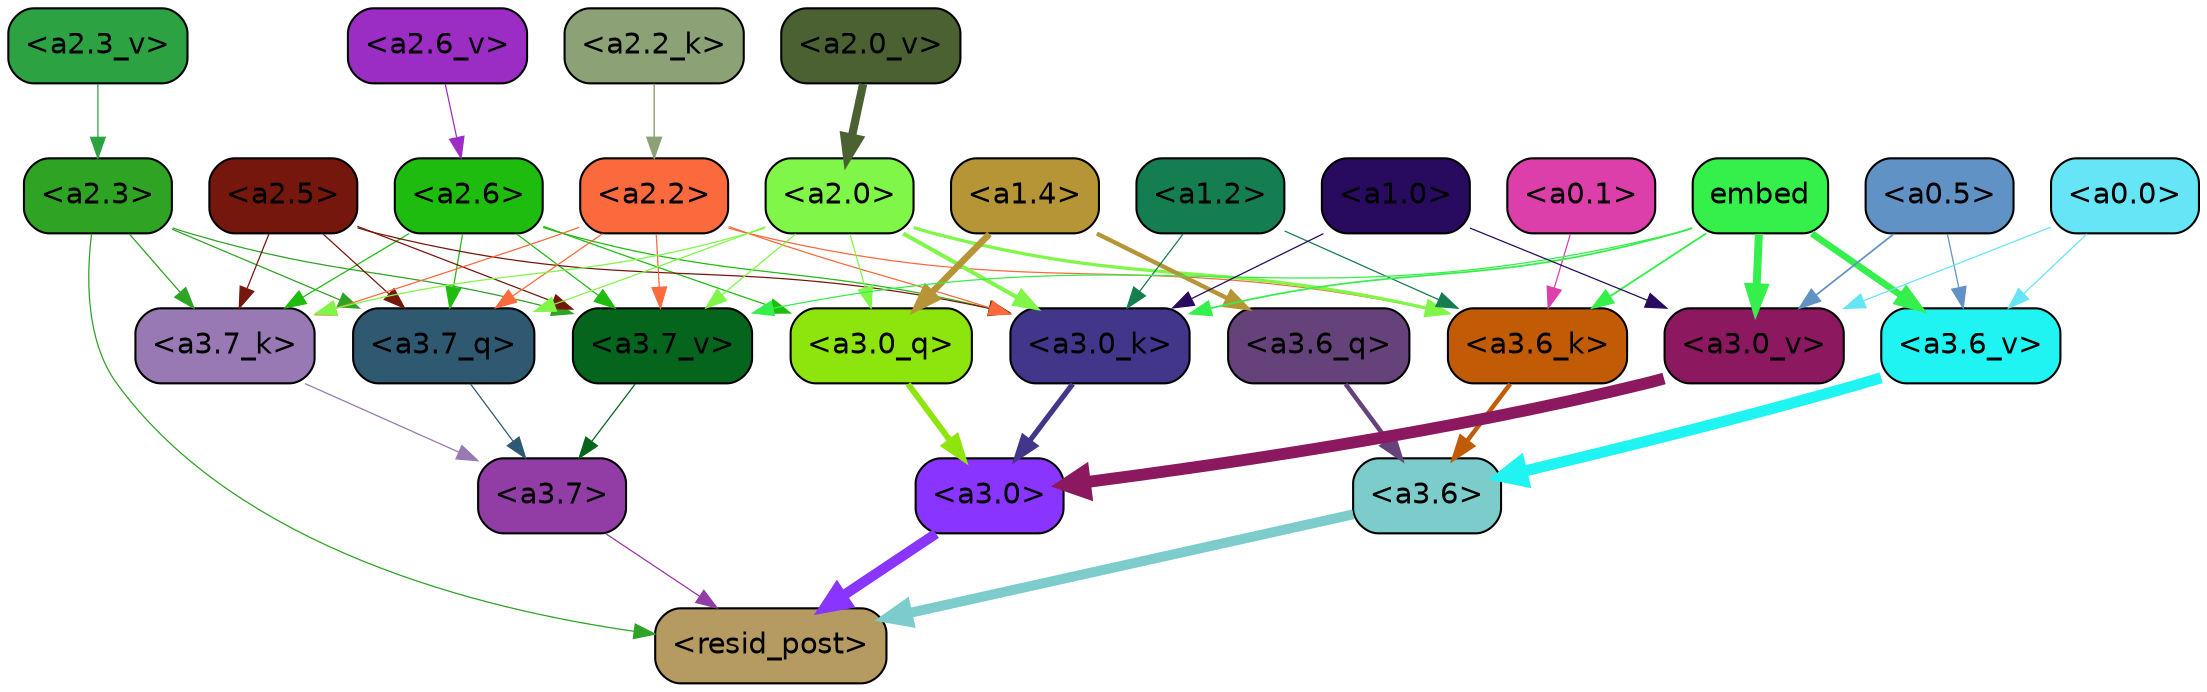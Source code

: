 strict digraph "" {
	graph [bgcolor=transparent,
		layout=dot,
		overlap=false,
		splines=true
	];
	"<a3.7>"	[color=black,
		fillcolor="#923ca6",
		fontname=Helvetica,
		shape=box,
		style="filled, rounded"];
	"<resid_post>"	[color=black,
		fillcolor="#b59b61",
		fontname=Helvetica,
		shape=box,
		style="filled, rounded"];
	"<a3.7>" -> "<resid_post>"	[color="#923ca6",
		penwidth=0.6];
	"<a3.6>"	[color=black,
		fillcolor="#7bcccb",
		fontname=Helvetica,
		shape=box,
		style="filled, rounded"];
	"<a3.6>" -> "<resid_post>"	[color="#7bcccb",
		penwidth=4.751592040061951];
	"<a3.0>"	[color=black,
		fillcolor="#8934ff",
		fontname=Helvetica,
		shape=box,
		style="filled, rounded"];
	"<a3.0>" -> "<resid_post>"	[color="#8934ff",
		penwidth=4.904066681861877];
	"<a2.3>"	[color=black,
		fillcolor="#2ea324",
		fontname=Helvetica,
		shape=box,
		style="filled, rounded"];
	"<a2.3>" -> "<resid_post>"	[color="#2ea324",
		penwidth=0.6];
	"<a3.7_q>"	[color=black,
		fillcolor="#2f5871",
		fontname=Helvetica,
		shape=box,
		style="filled, rounded"];
	"<a2.3>" -> "<a3.7_q>"	[color="#2ea324",
		penwidth=0.6];
	"<a3.7_k>"	[color=black,
		fillcolor="#9879b3",
		fontname=Helvetica,
		shape=box,
		style="filled, rounded"];
	"<a2.3>" -> "<a3.7_k>"	[color="#2ea324",
		penwidth=0.6069068089127541];
	"<a3.7_v>"	[color=black,
		fillcolor="#06651d",
		fontname=Helvetica,
		shape=box,
		style="filled, rounded"];
	"<a2.3>" -> "<a3.7_v>"	[color="#2ea324",
		penwidth=0.6];
	"<a3.7_q>" -> "<a3.7>"	[color="#2f5871",
		penwidth=0.6];
	"<a3.6_q>"	[color=black,
		fillcolor="#66427a",
		fontname=Helvetica,
		shape=box,
		style="filled, rounded"];
	"<a3.6_q>" -> "<a3.6>"	[color="#66427a",
		penwidth=2.160832464694977];
	"<a3.0_q>"	[color=black,
		fillcolor="#8ee50d",
		fontname=Helvetica,
		shape=box,
		style="filled, rounded"];
	"<a3.0_q>" -> "<a3.0>"	[color="#8ee50d",
		penwidth=2.870753765106201];
	"<a3.7_k>" -> "<a3.7>"	[color="#9879b3",
		penwidth=0.6];
	"<a3.6_k>"	[color=black,
		fillcolor="#c15b05",
		fontname=Helvetica,
		shape=box,
		style="filled, rounded"];
	"<a3.6_k>" -> "<a3.6>"	[color="#c15b05",
		penwidth=2.13908451795578];
	"<a3.0_k>"	[color=black,
		fillcolor="#413689",
		fontname=Helvetica,
		shape=box,
		style="filled, rounded"];
	"<a3.0_k>" -> "<a3.0>"	[color="#413689",
		penwidth=2.520303964614868];
	"<a3.7_v>" -> "<a3.7>"	[color="#06651d",
		penwidth=0.6];
	"<a3.6_v>"	[color=black,
		fillcolor="#20f4f2",
		fontname=Helvetica,
		shape=box,
		style="filled, rounded"];
	"<a3.6_v>" -> "<a3.6>"	[color="#20f4f2",
		penwidth=5.297133803367615];
	"<a3.0_v>"	[color=black,
		fillcolor="#8c1860",
		fontname=Helvetica,
		shape=box,
		style="filled, rounded"];
	"<a3.0_v>" -> "<a3.0>"	[color="#8c1860",
		penwidth=5.680712580680847];
	"<a2.6>"	[color=black,
		fillcolor="#1fbc10",
		fontname=Helvetica,
		shape=box,
		style="filled, rounded"];
	"<a2.6>" -> "<a3.7_q>"	[color="#1fbc10",
		penwidth=0.6];
	"<a2.6>" -> "<a3.0_q>"	[color="#1fbc10",
		penwidth=0.6];
	"<a2.6>" -> "<a3.7_k>"	[color="#1fbc10",
		penwidth=0.6];
	"<a2.6>" -> "<a3.0_k>"	[color="#1fbc10",
		penwidth=0.6];
	"<a2.6>" -> "<a3.7_v>"	[color="#1fbc10",
		penwidth=0.6];
	"<a2.5>"	[color=black,
		fillcolor="#76170d",
		fontname=Helvetica,
		shape=box,
		style="filled, rounded"];
	"<a2.5>" -> "<a3.7_q>"	[color="#76170d",
		penwidth=0.6];
	"<a2.5>" -> "<a3.7_k>"	[color="#76170d",
		penwidth=0.6];
	"<a2.5>" -> "<a3.0_k>"	[color="#76170d",
		penwidth=0.6];
	"<a2.5>" -> "<a3.7_v>"	[color="#76170d",
		penwidth=0.6];
	"<a2.2>"	[color=black,
		fillcolor="#fa6a3d",
		fontname=Helvetica,
		shape=box,
		style="filled, rounded"];
	"<a2.2>" -> "<a3.7_q>"	[color="#fa6a3d",
		penwidth=0.6];
	"<a2.2>" -> "<a3.7_k>"	[color="#fa6a3d",
		penwidth=0.6];
	"<a2.2>" -> "<a3.6_k>"	[color="#fa6a3d",
		penwidth=0.6];
	"<a2.2>" -> "<a3.0_k>"	[color="#fa6a3d",
		penwidth=0.6];
	"<a2.2>" -> "<a3.7_v>"	[color="#fa6a3d",
		penwidth=0.6];
	"<a2.0>"	[color=black,
		fillcolor="#80f748",
		fontname=Helvetica,
		shape=box,
		style="filled, rounded"];
	"<a2.0>" -> "<a3.7_q>"	[color="#80f748",
		penwidth=0.6];
	"<a2.0>" -> "<a3.0_q>"	[color="#80f748",
		penwidth=0.6];
	"<a2.0>" -> "<a3.7_k>"	[color="#80f748",
		penwidth=0.6];
	"<a2.0>" -> "<a3.6_k>"	[color="#80f748",
		penwidth=1.564806342124939];
	"<a2.0>" -> "<a3.0_k>"	[color="#80f748",
		penwidth=1.9353990852832794];
	"<a2.0>" -> "<a3.7_v>"	[color="#80f748",
		penwidth=0.6];
	"<a1.4>"	[color=black,
		fillcolor="#b59536",
		fontname=Helvetica,
		shape=box,
		style="filled, rounded"];
	"<a1.4>" -> "<a3.6_q>"	[color="#b59536",
		penwidth=2.0727532356977463];
	"<a1.4>" -> "<a3.0_q>"	[color="#b59536",
		penwidth=3.1279823780059814];
	"<a1.2>"	[color=black,
		fillcolor="#147e50",
		fontname=Helvetica,
		shape=box,
		style="filled, rounded"];
	"<a1.2>" -> "<a3.6_k>"	[color="#147e50",
		penwidth=0.6];
	"<a1.2>" -> "<a3.0_k>"	[color="#147e50",
		penwidth=0.6];
	"<a0.1>"	[color=black,
		fillcolor="#dc3fa9",
		fontname=Helvetica,
		shape=box,
		style="filled, rounded"];
	"<a0.1>" -> "<a3.6_k>"	[color="#dc3fa9",
		penwidth=0.6];
	embed	[color=black,
		fillcolor="#35ef4a",
		fontname=Helvetica,
		shape=box,
		style="filled, rounded"];
	embed -> "<a3.6_k>"	[color="#35ef4a",
		penwidth=0.8915999233722687];
	embed -> "<a3.0_k>"	[color="#35ef4a",
		penwidth=0.832088902592659];
	embed -> "<a3.7_v>"	[color="#35ef4a",
		penwidth=0.6];
	embed -> "<a3.6_v>"	[color="#35ef4a",
		penwidth=3.1840110421180725];
	embed -> "<a3.0_v>"	[color="#35ef4a",
		penwidth=3.8132747188210487];
	"<a1.0>"	[color=black,
		fillcolor="#280a5e",
		fontname=Helvetica,
		shape=box,
		style="filled, rounded"];
	"<a1.0>" -> "<a3.0_k>"	[color="#280a5e",
		penwidth=0.6];
	"<a1.0>" -> "<a3.0_v>"	[color="#280a5e",
		penwidth=0.6];
	"<a0.5>"	[color=black,
		fillcolor="#6192c5",
		fontname=Helvetica,
		shape=box,
		style="filled, rounded"];
	"<a0.5>" -> "<a3.6_v>"	[color="#6192c5",
		penwidth=0.6];
	"<a0.5>" -> "<a3.0_v>"	[color="#6192c5",
		penwidth=0.8331108838319778];
	"<a0.0>"	[color=black,
		fillcolor="#65e5f6",
		fontname=Helvetica,
		shape=box,
		style="filled, rounded"];
	"<a0.0>" -> "<a3.6_v>"	[color="#65e5f6",
		penwidth=0.6];
	"<a0.0>" -> "<a3.0_v>"	[color="#65e5f6",
		penwidth=0.6];
	"<a2.2_k>"	[color=black,
		fillcolor="#8ca276",
		fontname=Helvetica,
		shape=box,
		style="filled, rounded"];
	"<a2.2_k>" -> "<a2.2>"	[color="#8ca276",
		penwidth=0.6722683310508728];
	"<a2.6_v>"	[color=black,
		fillcolor="#9b2cc4",
		fontname=Helvetica,
		shape=box,
		style="filled, rounded"];
	"<a2.6_v>" -> "<a2.6>"	[color="#9b2cc4",
		penwidth=0.6];
	"<a2.3_v>"	[color=black,
		fillcolor="#2ca242",
		fontname=Helvetica,
		shape=box,
		style="filled, rounded"];
	"<a2.3_v>" -> "<a2.3>"	[color="#2ca242",
		penwidth=0.6];
	"<a2.0_v>"	[color=black,
		fillcolor="#4b6132",
		fontname=Helvetica,
		shape=box,
		style="filled, rounded"];
	"<a2.0_v>" -> "<a2.0>"	[color="#4b6132",
		penwidth=3.9621697664260864];
}
